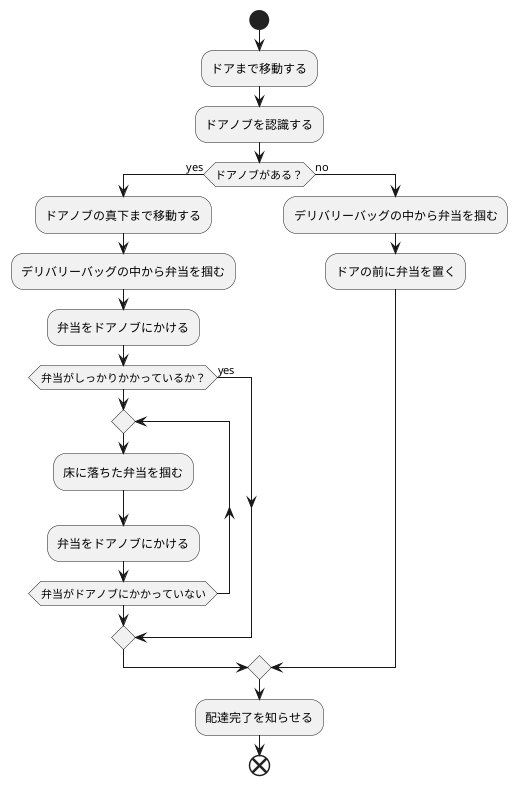 @startuml

|Uber Eats Robot|

start


:ドアまで移動する;
:ドアノブを認識する;

if (ドアノブがある？) then (yes)
    :ドアノブの真下まで移動する;
    :デリバリーバッグの中から弁当を掴む;
    :弁当をドアノブにかける;
    if (弁当がしっかりかかっているか？) then (yes)
    else
        repeat
        :床に落ちた弁当を掴む;
        :弁当をドアノブにかける;
    repeat while (弁当がドアノブにかかっていない)
    endif

else (no)
    :デリバリーバッグの中から弁当を掴む;
    :ドアの前に弁当を置く;

endif
:配達完了を知らせる;

end

@enduml

